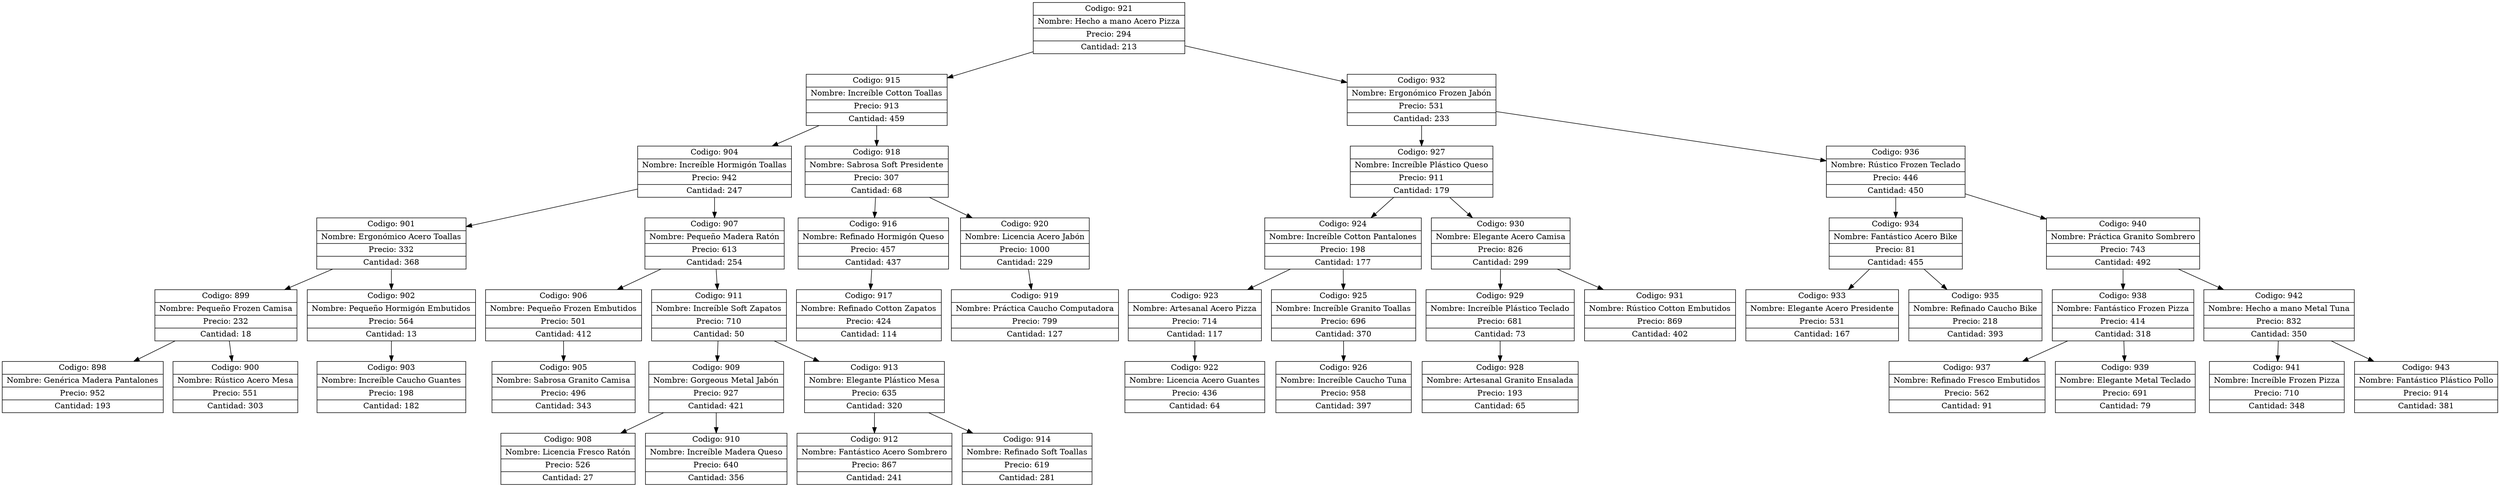 digraph G{
node[shape="box" shape="record"]
nodo921[label="{ Codigo: 921 | Nombre: Hecho a mano Acero Pizza | Precio: 294 | Cantidad: 213}"];
nodo915[label="{ Codigo: 915 | Nombre: Increíble Cotton Toallas | Precio: 913 | Cantidad: 459}"];
nodo904[label="{ Codigo: 904 | Nombre: Increíble Hormigón Toallas | Precio: 942 | Cantidad: 247}"];
nodo901[label="{ Codigo: 901 | Nombre: Ergonómico Acero Toallas | Precio: 332 | Cantidad: 368}"];
nodo899[label="{ Codigo: 899 | Nombre: Pequeño Frozen Camisa | Precio: 232 | Cantidad: 18}"];
nodo898[label="{ Codigo: 898 | Nombre: Genérica Madera Pantalones | Precio: 952 | Cantidad: 193}"];
nodo899->nodo898;
nodo900[label="{ Codigo: 900 | Nombre: Rústico Acero Mesa | Precio: 551 | Cantidad: 303}"];
nodo899->nodo900;
nodo901->nodo899;
nodo902[label="{ Codigo: 902 | Nombre: Pequeño Hormigón Embutidos | Precio: 564 | Cantidad: 13}"];
nodo903[label="{ Codigo: 903 | Nombre: Increíble Caucho Guantes | Precio: 198 | Cantidad: 182}"];
nodo902->nodo903;
nodo901->nodo902;
nodo904->nodo901;
nodo907[label="{ Codigo: 907 | Nombre: Pequeño Madera Ratón | Precio: 613 | Cantidad: 254}"];
nodo906[label="{ Codigo: 906 | Nombre: Pequeño Frozen Embutidos | Precio: 501 | Cantidad: 412}"];
nodo905[label="{ Codigo: 905 | Nombre: Sabrosa Granito Camisa | Precio: 496 | Cantidad: 343}"];
nodo906->nodo905;
nodo907->nodo906;
nodo911[label="{ Codigo: 911 | Nombre: Increíble Soft Zapatos | Precio: 710 | Cantidad: 50}"];
nodo909[label="{ Codigo: 909 | Nombre: Gorgeous Metal Jabón | Precio: 927 | Cantidad: 421}"];
nodo908[label="{ Codigo: 908 | Nombre: Licencia Fresco Ratón | Precio: 526 | Cantidad: 27}"];
nodo909->nodo908;
nodo910[label="{ Codigo: 910 | Nombre: Increíble Madera Queso | Precio: 640 | Cantidad: 356}"];
nodo909->nodo910;
nodo911->nodo909;
nodo913[label="{ Codigo: 913 | Nombre: Elegante Plástico Mesa | Precio: 635 | Cantidad: 320}"];
nodo912[label="{ Codigo: 912 | Nombre: Fantástico Acero Sombrero | Precio: 867 | Cantidad: 241}"];
nodo913->nodo912;
nodo914[label="{ Codigo: 914 | Nombre: Refinado Soft Toallas | Precio: 619 | Cantidad: 281}"];
nodo913->nodo914;
nodo911->nodo913;
nodo907->nodo911;
nodo904->nodo907;
nodo915->nodo904;
nodo918[label="{ Codigo: 918 | Nombre: Sabrosa Soft Presidente | Precio: 307 | Cantidad: 68}"];
nodo916[label="{ Codigo: 916 | Nombre: Refinado Hormigón Queso | Precio: 457 | Cantidad: 437}"];
nodo917[label="{ Codigo: 917 | Nombre: Refinado Cotton Zapatos | Precio: 424 | Cantidad: 114}"];
nodo916->nodo917;
nodo918->nodo916;
nodo920[label="{ Codigo: 920 | Nombre: Licencia Acero Jabón | Precio: 1000 | Cantidad: 229}"];
nodo919[label="{ Codigo: 919 | Nombre: Práctica Caucho Computadora | Precio: 799 | Cantidad: 127}"];
nodo920->nodo919;
nodo918->nodo920;
nodo915->nodo918;
nodo921->nodo915;
nodo932[label="{ Codigo: 932 | Nombre: Ergonómico Frozen Jabón | Precio: 531 | Cantidad: 233}"];
nodo927[label="{ Codigo: 927 | Nombre: Increíble Plástico Queso | Precio: 911 | Cantidad: 179}"];
nodo924[label="{ Codigo: 924 | Nombre: Increíble Cotton Pantalones | Precio: 198 | Cantidad: 177}"];
nodo923[label="{ Codigo: 923 | Nombre: Artesanal Acero Pizza | Precio: 714 | Cantidad: 117}"];
nodo922[label="{ Codigo: 922 | Nombre: Licencia Acero Guantes | Precio: 436 | Cantidad: 64}"];
nodo923->nodo922;
nodo924->nodo923;
nodo925[label="{ Codigo: 925 | Nombre: Increíble Granito Toallas | Precio: 696 | Cantidad: 370}"];
nodo926[label="{ Codigo: 926 | Nombre: Increíble Caucho Tuna | Precio: 958 | Cantidad: 397}"];
nodo925->nodo926;
nodo924->nodo925;
nodo927->nodo924;
nodo930[label="{ Codigo: 930 | Nombre: Elegante Acero Camisa | Precio: 826 | Cantidad: 299}"];
nodo929[label="{ Codigo: 929 | Nombre: Increíble Plástico Teclado | Precio: 681 | Cantidad: 73}"];
nodo928[label="{ Codigo: 928 | Nombre: Artesanal Granito Ensalada | Precio: 193 | Cantidad: 65}"];
nodo929->nodo928;
nodo930->nodo929;
nodo931[label="{ Codigo: 931 | Nombre: Rústico Cotton Embutidos | Precio: 869 | Cantidad: 402}"];
nodo930->nodo931;
nodo927->nodo930;
nodo932->nodo927;
nodo936[label="{ Codigo: 936 | Nombre: Rústico Frozen Teclado | Precio: 446 | Cantidad: 450}"];
nodo934[label="{ Codigo: 934 | Nombre: Fantástico Acero Bike | Precio: 81 | Cantidad: 455}"];
nodo933[label="{ Codigo: 933 | Nombre: Elegante Acero Presidente | Precio: 531 | Cantidad: 167}"];
nodo934->nodo933;
nodo935[label="{ Codigo: 935 | Nombre: Refinado Caucho Bike | Precio: 218 | Cantidad: 393}"];
nodo934->nodo935;
nodo936->nodo934;
nodo940[label="{ Codigo: 940 | Nombre: Práctica Granito Sombrero | Precio: 743 | Cantidad: 492}"];
nodo938[label="{ Codigo: 938 | Nombre: Fantástico Frozen Pizza | Precio: 414 | Cantidad: 318}"];
nodo937[label="{ Codigo: 937 | Nombre: Refinado Fresco Embutidos | Precio: 562 | Cantidad: 91}"];
nodo938->nodo937;
nodo939[label="{ Codigo: 939 | Nombre: Elegante Metal Teclado | Precio: 691 | Cantidad: 79}"];
nodo938->nodo939;
nodo940->nodo938;
nodo942[label="{ Codigo: 942 | Nombre: Hecho a mano Metal Tuna | Precio: 832 | Cantidad: 350}"];
nodo941[label="{ Codigo: 941 | Nombre: Increíble Frozen Pizza | Precio: 710 | Cantidad: 348}"];
nodo942->nodo941;
nodo943[label="{ Codigo: 943 | Nombre: Fantástico Plástico Pollo | Precio: 914 | Cantidad: 381}"];
nodo942->nodo943;
nodo940->nodo942;
nodo936->nodo940;
nodo932->nodo936;
nodo921->nodo932;
}

